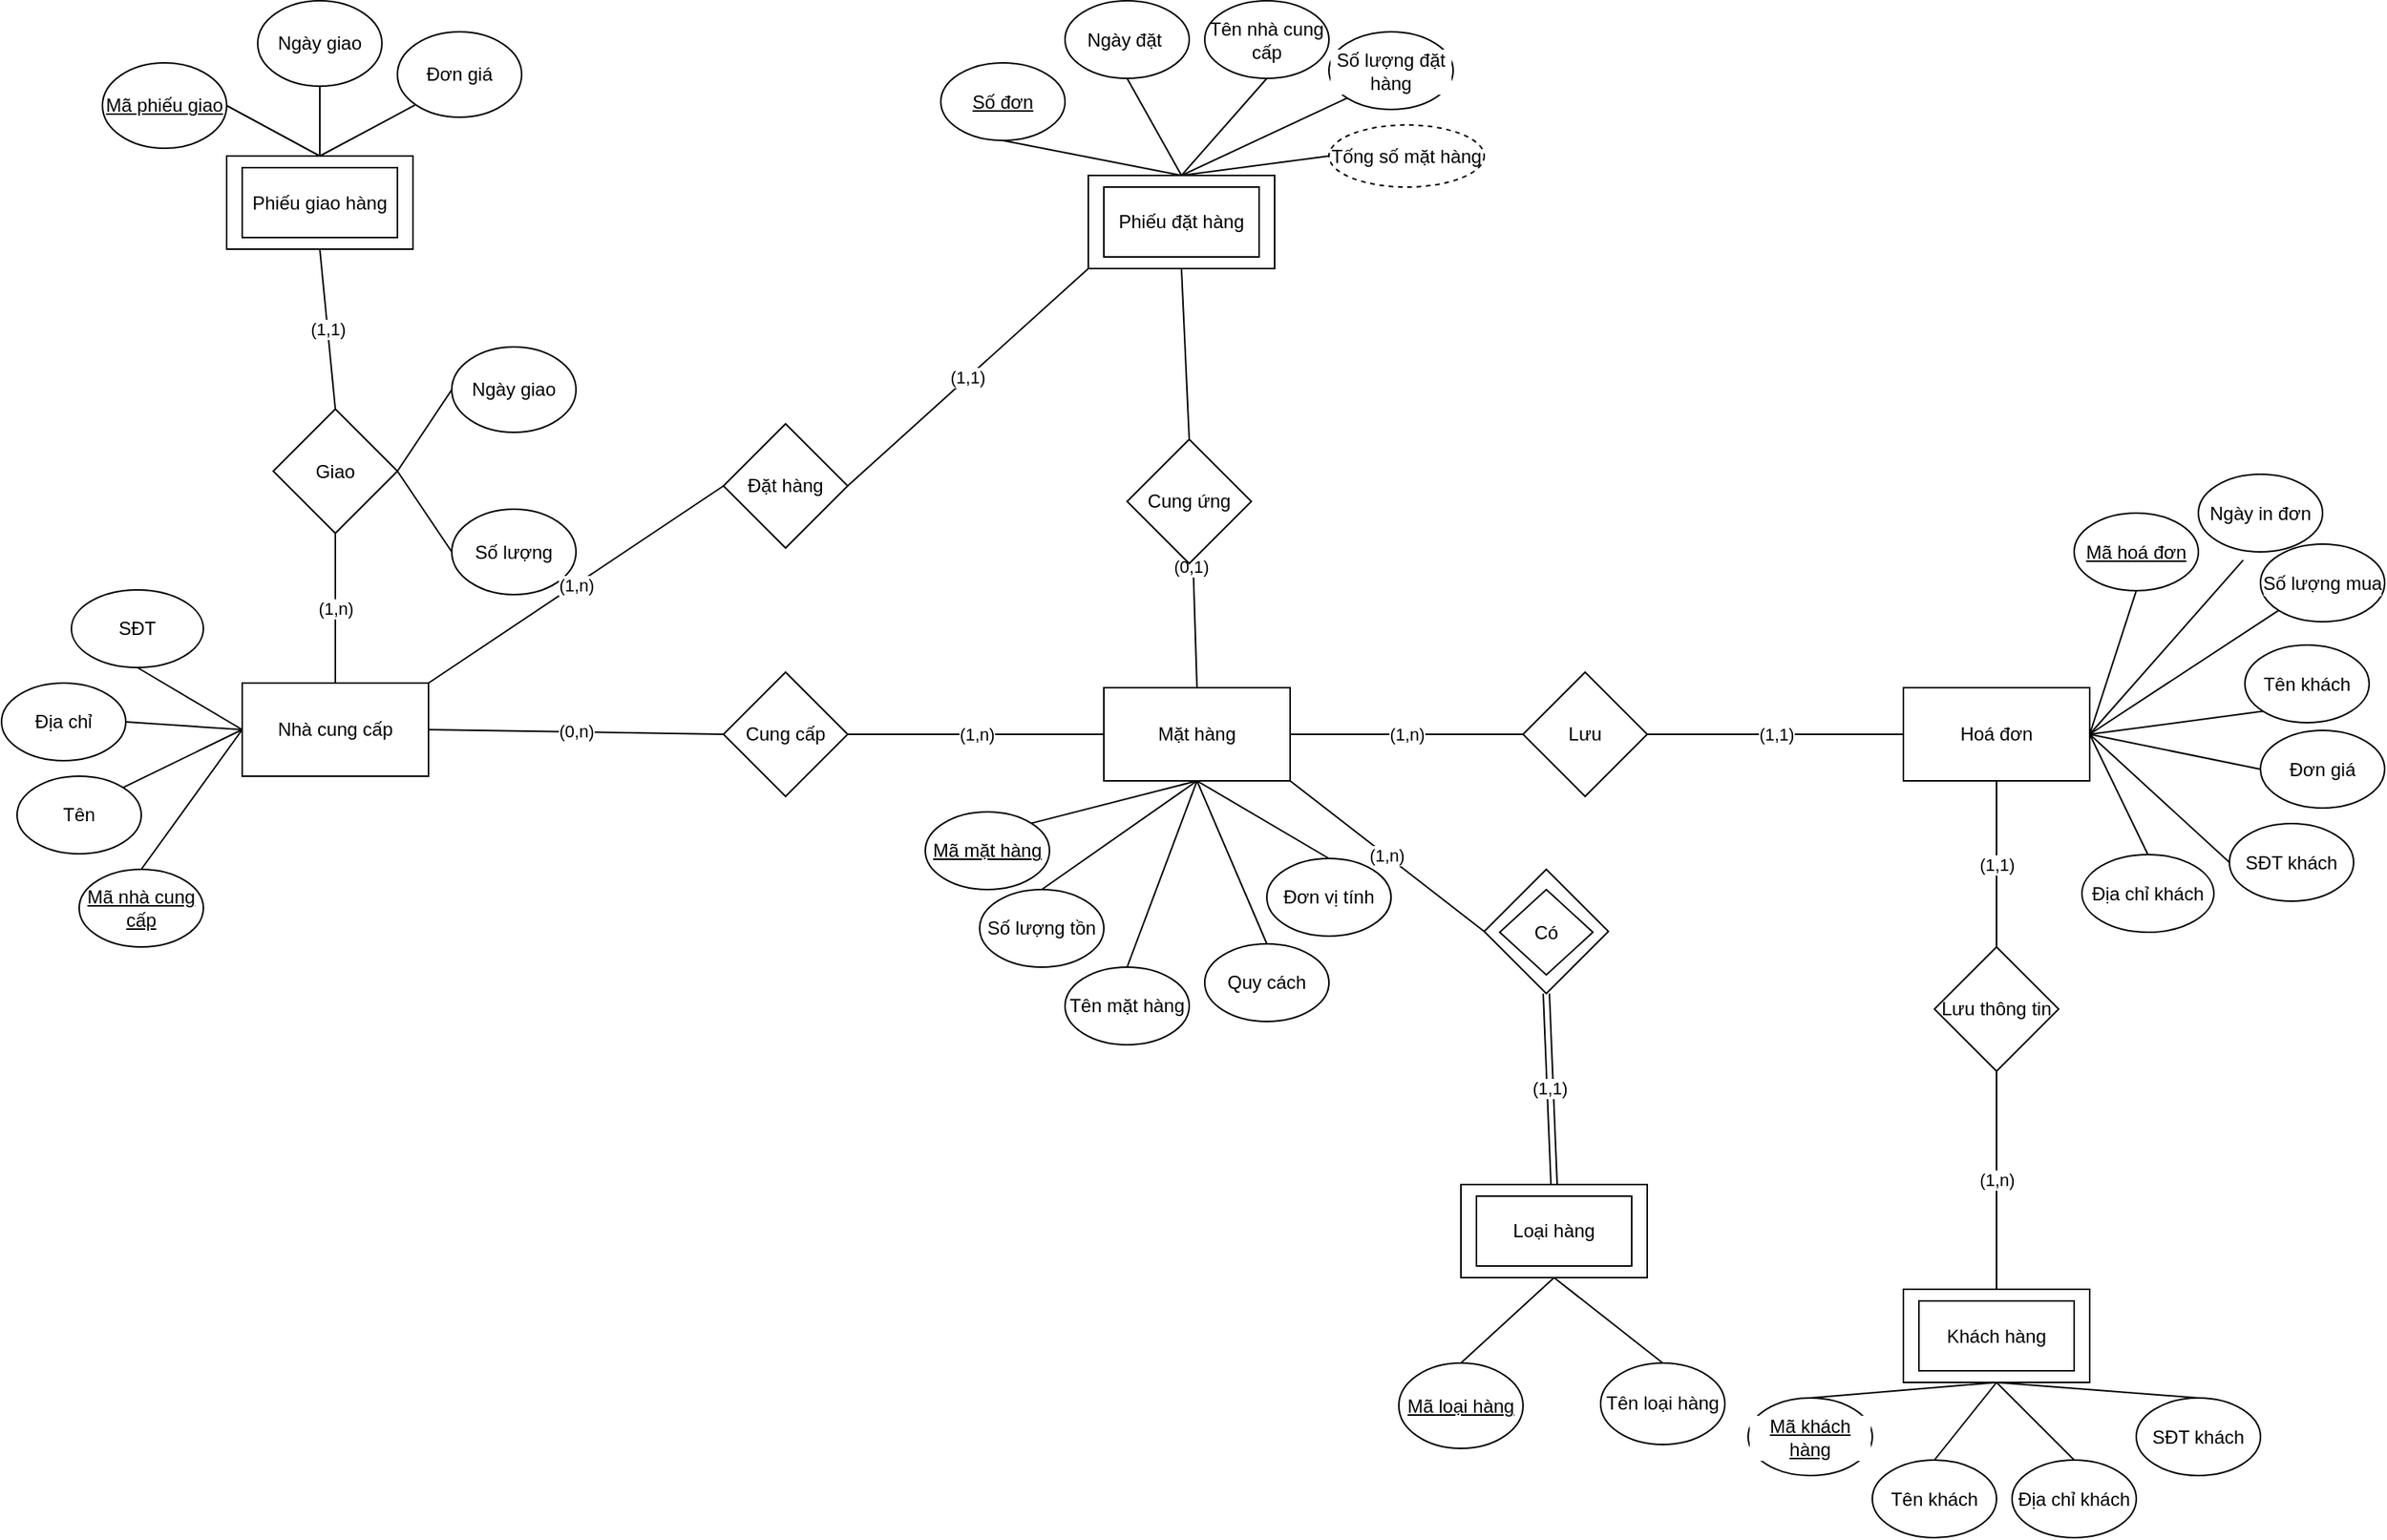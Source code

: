 <mxfile version="20.6.0" type="github">
  <diagram id="-sdAsfvz0p46XF1MQpwA" name="Page-1">
    <mxGraphModel dx="1556" dy="2842" grid="1" gridSize="10" guides="1" tooltips="1" connect="1" arrows="1" fold="1" page="1" pageScale="1" pageWidth="850" pageHeight="1100" math="0" shadow="0">
      <root>
        <mxCell id="0" />
        <mxCell id="1" parent="0" />
        <mxCell id="Wn8-0wEIriOqtjbnqVh9-129" value="(0,n)" style="edgeStyle=none;rounded=0;orthogonalLoop=1;jettySize=auto;html=1;exitX=1;exitY=0.5;exitDx=0;exitDy=0;entryX=0;entryY=0.5;entryDx=0;entryDy=0;fontFamily=Helvetica;fontColor=none;endArrow=none;endFill=0;" parent="1" source="Wn8-0wEIriOqtjbnqVh9-1" target="Wn8-0wEIriOqtjbnqVh9-123" edge="1">
          <mxGeometry relative="1" as="geometry">
            <mxPoint x="735" y="-83" as="targetPoint" />
          </mxGeometry>
        </mxCell>
        <mxCell id="Wn8-0wEIriOqtjbnqVh9-1" value="Nhà cung cấp" style="rounded=0;whiteSpace=wrap;html=1;" parent="1" vertex="1">
          <mxGeometry x="530" y="-73" width="120" height="60" as="geometry" />
        </mxCell>
        <mxCell id="Wn8-0wEIriOqtjbnqVh9-9" style="rounded=0;orthogonalLoop=1;jettySize=auto;html=1;exitX=0.5;exitY=0;exitDx=0;exitDy=0;entryX=0;entryY=0.5;entryDx=0;entryDy=0;endArrow=none;endFill=0;" parent="1" source="Wn8-0wEIriOqtjbnqVh9-2" target="Wn8-0wEIriOqtjbnqVh9-1" edge="1">
          <mxGeometry relative="1" as="geometry" />
        </mxCell>
        <mxCell id="Wn8-0wEIriOqtjbnqVh9-2" value="&lt;u&gt;Mã nhà cung cấp&lt;/u&gt;" style="ellipse;whiteSpace=wrap;html=1;" parent="1" vertex="1">
          <mxGeometry x="425" y="47" width="80" height="50" as="geometry" />
        </mxCell>
        <mxCell id="Wn8-0wEIriOqtjbnqVh9-15" style="edgeStyle=none;rounded=0;orthogonalLoop=1;jettySize=auto;html=1;exitX=1;exitY=0.5;exitDx=0;exitDy=0;entryX=0;entryY=0.5;entryDx=0;entryDy=0;endArrow=none;endFill=0;" parent="1" source="Wn8-0wEIriOqtjbnqVh9-3" target="Wn8-0wEIriOqtjbnqVh9-1" edge="1">
          <mxGeometry relative="1" as="geometry" />
        </mxCell>
        <mxCell id="Wn8-0wEIriOqtjbnqVh9-3" value="Địa chỉ" style="ellipse;whiteSpace=wrap;html=1;" parent="1" vertex="1">
          <mxGeometry x="375" y="-73" width="80" height="50" as="geometry" />
        </mxCell>
        <mxCell id="Wn8-0wEIriOqtjbnqVh9-13" style="edgeStyle=none;rounded=0;orthogonalLoop=1;jettySize=auto;html=1;exitX=0.5;exitY=1;exitDx=0;exitDy=0;entryX=0;entryY=0.5;entryDx=0;entryDy=0;endArrow=none;endFill=0;" parent="1" source="Wn8-0wEIriOqtjbnqVh9-4" target="Wn8-0wEIriOqtjbnqVh9-1" edge="1">
          <mxGeometry relative="1" as="geometry" />
        </mxCell>
        <mxCell id="Wn8-0wEIriOqtjbnqVh9-4" value="SĐT" style="ellipse;whiteSpace=wrap;html=1;" parent="1" vertex="1">
          <mxGeometry x="420" y="-133" width="85" height="50" as="geometry" />
        </mxCell>
        <mxCell id="Wn8-0wEIriOqtjbnqVh9-12" style="edgeStyle=none;rounded=0;orthogonalLoop=1;jettySize=auto;html=1;exitX=1;exitY=0;exitDx=0;exitDy=0;entryX=0;entryY=0.5;entryDx=0;entryDy=0;endArrow=none;endFill=0;" parent="1" source="Wn8-0wEIriOqtjbnqVh9-5" target="Wn8-0wEIriOqtjbnqVh9-1" edge="1">
          <mxGeometry relative="1" as="geometry" />
        </mxCell>
        <mxCell id="Wn8-0wEIriOqtjbnqVh9-5" value="Tên" style="ellipse;whiteSpace=wrap;html=1;" parent="1" vertex="1">
          <mxGeometry x="385" y="-13" width="80" height="50" as="geometry" />
        </mxCell>
        <mxCell id="Wn8-0wEIriOqtjbnqVh9-132" style="edgeStyle=none;rounded=0;orthogonalLoop=1;jettySize=auto;html=1;exitX=0.5;exitY=1;exitDx=0;exitDy=0;entryX=1;entryY=0;entryDx=0;entryDy=0;fontFamily=Helvetica;fontColor=none;endArrow=none;endFill=0;" parent="1" source="Wn8-0wEIriOqtjbnqVh9-16" target="Wn8-0wEIriOqtjbnqVh9-17" edge="1">
          <mxGeometry relative="1" as="geometry" />
        </mxCell>
        <mxCell id="Wn8-0wEIriOqtjbnqVh9-133" style="edgeStyle=none;rounded=0;orthogonalLoop=1;jettySize=auto;html=1;exitX=0.5;exitY=1;exitDx=0;exitDy=0;entryX=0.5;entryY=0;entryDx=0;entryDy=0;fontFamily=Helvetica;fontColor=none;endArrow=none;endFill=0;" parent="1" source="Wn8-0wEIriOqtjbnqVh9-16" target="Wn8-0wEIriOqtjbnqVh9-18" edge="1">
          <mxGeometry relative="1" as="geometry" />
        </mxCell>
        <mxCell id="Wn8-0wEIriOqtjbnqVh9-135" style="edgeStyle=none;rounded=0;orthogonalLoop=1;jettySize=auto;html=1;exitX=0.5;exitY=1;exitDx=0;exitDy=0;entryX=0.5;entryY=0;entryDx=0;entryDy=0;fontFamily=Helvetica;fontColor=none;endArrow=none;endFill=0;" parent="1" source="Wn8-0wEIriOqtjbnqVh9-16" target="Wn8-0wEIriOqtjbnqVh9-20" edge="1">
          <mxGeometry relative="1" as="geometry" />
        </mxCell>
        <mxCell id="Wn8-0wEIriOqtjbnqVh9-16" value="Mặt hàng" style="rounded=0;whiteSpace=wrap;html=1;" parent="1" vertex="1">
          <mxGeometry x="1085" y="-70" width="120" height="60" as="geometry" />
        </mxCell>
        <mxCell id="Wn8-0wEIriOqtjbnqVh9-17" value="&lt;u&gt;Mã mặt hàng&lt;/u&gt;" style="ellipse;whiteSpace=wrap;html=1;" parent="1" vertex="1">
          <mxGeometry x="970" y="10" width="80" height="50" as="geometry" />
        </mxCell>
        <mxCell id="Wn8-0wEIriOqtjbnqVh9-18" value="Tên mặt hàng" style="ellipse;whiteSpace=wrap;html=1;" parent="1" vertex="1">
          <mxGeometry x="1060" y="110" width="80" height="50" as="geometry" />
        </mxCell>
        <mxCell id="Wn8-0wEIriOqtjbnqVh9-20" value="Đơn vị tính" style="ellipse;whiteSpace=wrap;html=1;" parent="1" vertex="1">
          <mxGeometry x="1190" y="40" width="80" height="50" as="geometry" />
        </mxCell>
        <mxCell id="Wn8-0wEIriOqtjbnqVh9-138" style="edgeStyle=none;rounded=0;orthogonalLoop=1;jettySize=auto;html=1;exitX=0.5;exitY=0;exitDx=0;exitDy=0;entryX=0.5;entryY=1;entryDx=0;entryDy=0;fontFamily=Helvetica;fontColor=none;endArrow=none;endFill=0;" parent="1" source="Wn8-0wEIriOqtjbnqVh9-21" target="Wn8-0wEIriOqtjbnqVh9-16" edge="1">
          <mxGeometry relative="1" as="geometry" />
        </mxCell>
        <mxCell id="Wn8-0wEIriOqtjbnqVh9-21" value="Quy cách" style="ellipse;whiteSpace=wrap;html=1;" parent="1" vertex="1">
          <mxGeometry x="1150" y="95" width="80" height="50" as="geometry" />
        </mxCell>
        <mxCell id="Wn8-0wEIriOqtjbnqVh9-137" style="edgeStyle=none;rounded=0;orthogonalLoop=1;jettySize=auto;html=1;exitX=0.5;exitY=0;exitDx=0;exitDy=0;entryX=0.5;entryY=1;entryDx=0;entryDy=0;fontFamily=Helvetica;fontColor=none;endArrow=none;endFill=0;" parent="1" source="Wn8-0wEIriOqtjbnqVh9-22" target="Wn8-0wEIriOqtjbnqVh9-16" edge="1">
          <mxGeometry relative="1" as="geometry" />
        </mxCell>
        <mxCell id="Wn8-0wEIriOqtjbnqVh9-22" value="Số lượng tồn" style="ellipse;whiteSpace=wrap;html=1;" parent="1" vertex="1">
          <mxGeometry x="1005" y="60" width="80" height="50" as="geometry" />
        </mxCell>
        <mxCell id="Wn8-0wEIriOqtjbnqVh9-40" value="Loại hàng (yếu)" style="rounded=0;whiteSpace=wrap;html=1;labelBackgroundColor=default;labelBorderColor=none;strokeColor=default;strokeWidth=1;fontFamily=Helvetica;fontColor=none;gradientColor=none;" parent="1" vertex="1">
          <mxGeometry x="1315" y="250" width="120" height="60" as="geometry" />
        </mxCell>
        <mxCell id="Wn8-0wEIriOqtjbnqVh9-139" style="edgeStyle=none;rounded=0;orthogonalLoop=1;jettySize=auto;html=1;exitX=0.5;exitY=0;exitDx=0;exitDy=0;entryX=0.5;entryY=1;entryDx=0;entryDy=0;fontFamily=Helvetica;fontColor=none;endArrow=none;endFill=0;" parent="1" source="Wn8-0wEIriOqtjbnqVh9-41" target="Wn8-0wEIriOqtjbnqVh9-40" edge="1">
          <mxGeometry relative="1" as="geometry" />
        </mxCell>
        <mxCell id="Wn8-0wEIriOqtjbnqVh9-41" value="&lt;u&gt;Mã loại hàng&lt;/u&gt;" style="ellipse;whiteSpace=wrap;html=1;labelBackgroundColor=default;labelBorderColor=none;strokeColor=default;strokeWidth=1;fontFamily=Helvetica;fontColor=none;gradientColor=none;" parent="1" vertex="1">
          <mxGeometry x="1275" y="365" width="80" height="55" as="geometry" />
        </mxCell>
        <mxCell id="Wn8-0wEIriOqtjbnqVh9-46" style="edgeStyle=none;rounded=0;orthogonalLoop=1;jettySize=auto;html=1;exitX=0.5;exitY=0;exitDx=0;exitDy=0;entryX=0.5;entryY=1;entryDx=0;entryDy=0;fontFamily=Helvetica;fontColor=none;endArrow=none;endFill=0;" parent="1" source="Wn8-0wEIriOqtjbnqVh9-42" target="Wn8-0wEIriOqtjbnqVh9-40" edge="1">
          <mxGeometry relative="1" as="geometry" />
        </mxCell>
        <mxCell id="Wn8-0wEIriOqtjbnqVh9-42" value="Tên loại hàng" style="ellipse;whiteSpace=wrap;html=1;labelBackgroundColor=default;labelBorderColor=none;strokeColor=default;strokeWidth=1;fontFamily=Helvetica;fontColor=none;gradientColor=none;" parent="1" vertex="1">
          <mxGeometry x="1405" y="365" width="80" height="52.5" as="geometry" />
        </mxCell>
        <mxCell id="Wn8-0wEIriOqtjbnqVh9-47" value="" style="rounded=0;whiteSpace=wrap;html=1;labelBackgroundColor=default;labelBorderColor=none;strokeColor=default;strokeWidth=1;fontFamily=Helvetica;fontColor=none;gradientColor=none;" parent="1" vertex="1">
          <mxGeometry x="1075" y="-400" width="120" height="60" as="geometry" />
        </mxCell>
        <mxCell id="Wn8-0wEIriOqtjbnqVh9-52" style="edgeStyle=none;rounded=0;orthogonalLoop=1;jettySize=auto;html=1;exitX=0.5;exitY=1;exitDx=0;exitDy=0;entryX=0.5;entryY=0;entryDx=0;entryDy=0;fontFamily=Helvetica;fontColor=none;endArrow=none;endFill=0;" parent="1" source="Wn8-0wEIriOqtjbnqVh9-48" target="Wn8-0wEIriOqtjbnqVh9-47" edge="1">
          <mxGeometry relative="1" as="geometry" />
        </mxCell>
        <mxCell id="Wn8-0wEIriOqtjbnqVh9-48" value="&lt;u&gt;Số đơn&lt;/u&gt;" style="ellipse;whiteSpace=wrap;html=1;labelBackgroundColor=default;labelBorderColor=none;strokeColor=default;strokeWidth=1;fontFamily=Helvetica;fontColor=none;gradientColor=none;" parent="1" vertex="1">
          <mxGeometry x="980" y="-472.5" width="80" height="50" as="geometry" />
        </mxCell>
        <mxCell id="Wn8-0wEIriOqtjbnqVh9-60" style="edgeStyle=none;rounded=0;orthogonalLoop=1;jettySize=auto;html=1;exitX=0.5;exitY=1;exitDx=0;exitDy=0;entryX=0.5;entryY=0;entryDx=0;entryDy=0;fontFamily=Helvetica;fontColor=none;endArrow=none;endFill=0;" parent="1" source="Wn8-0wEIriOqtjbnqVh9-49" target="Wn8-0wEIriOqtjbnqVh9-47" edge="1">
          <mxGeometry relative="1" as="geometry" />
        </mxCell>
        <mxCell id="Wn8-0wEIriOqtjbnqVh9-49" value="Ngày đặt&amp;nbsp;" style="ellipse;whiteSpace=wrap;html=1;labelBackgroundColor=default;labelBorderColor=none;strokeColor=default;strokeWidth=1;fontFamily=Helvetica;fontColor=none;gradientColor=none;" parent="1" vertex="1">
          <mxGeometry x="1060" y="-512.5" width="80" height="50" as="geometry" />
        </mxCell>
        <mxCell id="Wn8-0wEIriOqtjbnqVh9-63" style="edgeStyle=none;rounded=0;orthogonalLoop=1;jettySize=auto;html=1;exitX=0;exitY=1;exitDx=0;exitDy=0;entryX=0.5;entryY=0;entryDx=0;entryDy=0;fontFamily=Helvetica;fontColor=none;endArrow=none;endFill=0;" parent="1" source="Wn8-0wEIriOqtjbnqVh9-51" target="Wn8-0wEIriOqtjbnqVh9-47" edge="1">
          <mxGeometry relative="1" as="geometry">
            <mxPoint x="975" y="-387.5" as="sourcePoint" />
          </mxGeometry>
        </mxCell>
        <mxCell id="Wn8-0wEIriOqtjbnqVh9-51" value="Số lượng đặt hàng" style="ellipse;whiteSpace=wrap;html=1;labelBackgroundColor=default;labelBorderColor=none;strokeColor=default;strokeWidth=1;fontFamily=Helvetica;fontColor=none;gradientColor=none;" parent="1" vertex="1">
          <mxGeometry x="1230" y="-492.5" width="80" height="50" as="geometry" />
        </mxCell>
        <mxCell id="Wn8-0wEIriOqtjbnqVh9-64" value="" style="rounded=0;whiteSpace=wrap;html=1;labelBackgroundColor=default;labelBorderColor=none;strokeColor=default;strokeWidth=1;fontFamily=Helvetica;fontColor=none;gradientColor=none;" parent="1" vertex="1">
          <mxGeometry x="520" y="-412.5" width="120" height="60" as="geometry" />
        </mxCell>
        <mxCell id="Wn8-0wEIriOqtjbnqVh9-85" style="edgeStyle=none;rounded=0;orthogonalLoop=1;jettySize=auto;html=1;exitX=1;exitY=0.5;exitDx=0;exitDy=0;entryX=0.5;entryY=0;entryDx=0;entryDy=0;fontFamily=Helvetica;fontColor=none;endArrow=none;endFill=0;" parent="1" source="Wn8-0wEIriOqtjbnqVh9-66" target="Wn8-0wEIriOqtjbnqVh9-64" edge="1">
          <mxGeometry relative="1" as="geometry" />
        </mxCell>
        <mxCell id="Wn8-0wEIriOqtjbnqVh9-66" value="&lt;u&gt;Mã phiếu giao&lt;/u&gt;" style="ellipse;whiteSpace=wrap;html=1;labelBackgroundColor=default;labelBorderColor=none;strokeColor=default;strokeWidth=1;fontFamily=Helvetica;fontColor=none;gradientColor=none;" parent="1" vertex="1">
          <mxGeometry x="440" y="-472.5" width="80" height="55" as="geometry" />
        </mxCell>
        <mxCell id="Wn8-0wEIriOqtjbnqVh9-91" style="edgeStyle=none;rounded=0;orthogonalLoop=1;jettySize=auto;html=1;exitX=0;exitY=1;exitDx=0;exitDy=0;entryX=0.5;entryY=0;entryDx=0;entryDy=0;fontFamily=Helvetica;fontColor=none;endArrow=none;endFill=0;" parent="1" source="Wn8-0wEIriOqtjbnqVh9-73" target="Wn8-0wEIriOqtjbnqVh9-64" edge="1">
          <mxGeometry relative="1" as="geometry" />
        </mxCell>
        <mxCell id="Wn8-0wEIriOqtjbnqVh9-73" value="Đơn giá" style="ellipse;whiteSpace=wrap;html=1;labelBackgroundColor=default;labelBorderColor=none;strokeColor=default;strokeWidth=1;fontFamily=Helvetica;fontColor=none;gradientColor=none;" parent="1" vertex="1">
          <mxGeometry x="630" y="-492.5" width="80" height="55" as="geometry" />
        </mxCell>
        <mxCell id="Wn8-0wEIriOqtjbnqVh9-86" style="edgeStyle=none;rounded=0;orthogonalLoop=1;jettySize=auto;html=1;exitX=0.5;exitY=1;exitDx=0;exitDy=0;entryX=0.5;entryY=0;entryDx=0;entryDy=0;fontFamily=Helvetica;fontColor=none;endArrow=none;endFill=0;" parent="1" source="Wn8-0wEIriOqtjbnqVh9-74" target="Wn8-0wEIriOqtjbnqVh9-64" edge="1">
          <mxGeometry relative="1" as="geometry" />
        </mxCell>
        <mxCell id="Wn8-0wEIriOqtjbnqVh9-74" value="Ngày giao" style="ellipse;whiteSpace=wrap;html=1;labelBackgroundColor=default;labelBorderColor=none;strokeColor=default;strokeWidth=1;fontFamily=Helvetica;fontColor=none;gradientColor=none;" parent="1" vertex="1">
          <mxGeometry x="540" y="-512.5" width="80" height="55" as="geometry" />
        </mxCell>
        <mxCell id="Wn8-0wEIriOqtjbnqVh9-143" style="edgeStyle=none;rounded=0;orthogonalLoop=1;jettySize=auto;html=1;exitX=0.5;exitY=0;exitDx=0;exitDy=0;entryX=0.5;entryY=0;entryDx=0;entryDy=0;fontFamily=Helvetica;fontColor=none;endArrow=none;endFill=0;" parent="1" source="Wn8-0wEIriOqtjbnqVh9-76" target="Wn8-0wEIriOqtjbnqVh9-16" edge="1">
          <mxGeometry relative="1" as="geometry" />
        </mxCell>
        <mxCell id="Wn8-0wEIriOqtjbnqVh9-144" value="(0,1)" style="edgeLabel;html=1;align=center;verticalAlign=middle;resizable=0;points=[];fontFamily=Helvetica;fontColor=none;" parent="Wn8-0wEIriOqtjbnqVh9-143" vertex="1" connectable="0">
          <mxGeometry x="0.009" y="-2" relative="1" as="geometry">
            <mxPoint y="1" as="offset" />
          </mxGeometry>
        </mxCell>
        <mxCell id="Wn8-0wEIriOqtjbnqVh9-76" value="Cung ứng" style="rhombus;whiteSpace=wrap;html=1;labelBackgroundColor=default;labelBorderColor=none;strokeColor=default;strokeWidth=1;fontFamily=Helvetica;fontColor=none;gradientColor=none;" parent="1" vertex="1">
          <mxGeometry x="1100" y="-230" width="80" height="80" as="geometry" />
        </mxCell>
        <mxCell id="Wn8-0wEIriOqtjbnqVh9-92" value="Hoá đơn" style="rounded=0;whiteSpace=wrap;html=1;labelBackgroundColor=default;labelBorderColor=none;strokeColor=default;strokeWidth=1;fontFamily=Helvetica;fontColor=none;gradientColor=none;" parent="1" vertex="1">
          <mxGeometry x="1600" y="-70" width="120" height="60" as="geometry" />
        </mxCell>
        <mxCell id="Wn8-0wEIriOqtjbnqVh9-98" style="edgeStyle=none;rounded=0;orthogonalLoop=1;jettySize=auto;html=1;exitX=0.5;exitY=1;exitDx=0;exitDy=0;fontFamily=Helvetica;fontColor=none;endArrow=none;endFill=0;entryX=1;entryY=0.5;entryDx=0;entryDy=0;" parent="1" source="Wn8-0wEIriOqtjbnqVh9-93" target="Wn8-0wEIriOqtjbnqVh9-92" edge="1">
          <mxGeometry relative="1" as="geometry">
            <mxPoint x="1675" y="-112.5" as="targetPoint" />
          </mxGeometry>
        </mxCell>
        <mxCell id="Wn8-0wEIriOqtjbnqVh9-93" value="&lt;u&gt;Mã hoá đơn&lt;/u&gt;" style="ellipse;whiteSpace=wrap;html=1;labelBackgroundColor=default;labelBorderColor=none;strokeColor=default;strokeWidth=1;fontFamily=Helvetica;fontColor=none;gradientColor=none;" parent="1" vertex="1">
          <mxGeometry x="1710" y="-182.5" width="80" height="50" as="geometry" />
        </mxCell>
        <mxCell id="Wn8-0wEIriOqtjbnqVh9-100" style="edgeStyle=none;rounded=0;orthogonalLoop=1;jettySize=auto;html=1;exitX=0.361;exitY=1.106;exitDx=0;exitDy=0;fontFamily=Helvetica;fontColor=none;endArrow=none;endFill=0;entryX=1;entryY=0.5;entryDx=0;entryDy=0;exitPerimeter=0;" parent="1" source="Wn8-0wEIriOqtjbnqVh9-94" target="Wn8-0wEIriOqtjbnqVh9-92" edge="1">
          <mxGeometry relative="1" as="geometry">
            <mxPoint x="1675" y="-112.5" as="targetPoint" />
          </mxGeometry>
        </mxCell>
        <mxCell id="Wn8-0wEIriOqtjbnqVh9-94" value="Ngày in đơn" style="ellipse;whiteSpace=wrap;html=1;labelBackgroundColor=default;labelBorderColor=none;strokeColor=default;strokeWidth=1;fontFamily=Helvetica;fontColor=none;gradientColor=none;" parent="1" vertex="1">
          <mxGeometry x="1790" y="-207.5" width="80" height="50" as="geometry" />
        </mxCell>
        <mxCell id="Wn8-0wEIriOqtjbnqVh9-99" style="edgeStyle=none;rounded=0;orthogonalLoop=1;jettySize=auto;html=1;exitX=0;exitY=1;exitDx=0;exitDy=0;entryX=1;entryY=0.5;entryDx=0;entryDy=0;fontFamily=Helvetica;fontColor=none;endArrow=none;endFill=0;" parent="1" source="Wn8-0wEIriOqtjbnqVh9-95" target="Wn8-0wEIriOqtjbnqVh9-92" edge="1">
          <mxGeometry relative="1" as="geometry" />
        </mxCell>
        <mxCell id="Wn8-0wEIriOqtjbnqVh9-95" value="Tên khách" style="ellipse;whiteSpace=wrap;html=1;labelBackgroundColor=default;labelBorderColor=none;strokeColor=default;strokeWidth=1;fontFamily=Helvetica;fontColor=none;gradientColor=none;" parent="1" vertex="1">
          <mxGeometry x="1820" y="-97.5" width="80" height="50" as="geometry" />
        </mxCell>
        <mxCell id="Wn8-0wEIriOqtjbnqVh9-102" style="edgeStyle=none;rounded=0;orthogonalLoop=1;jettySize=auto;html=1;exitX=0.5;exitY=0;exitDx=0;exitDy=0;entryX=1;entryY=0.5;entryDx=0;entryDy=0;fontFamily=Helvetica;fontColor=none;endArrow=none;endFill=0;" parent="1" source="Wn8-0wEIriOqtjbnqVh9-96" target="Wn8-0wEIriOqtjbnqVh9-92" edge="1">
          <mxGeometry relative="1" as="geometry" />
        </mxCell>
        <mxCell id="Wn8-0wEIriOqtjbnqVh9-96" value="Địa chỉ khách" style="ellipse;whiteSpace=wrap;html=1;labelBackgroundColor=default;labelBorderColor=none;strokeColor=default;strokeWidth=1;fontFamily=Helvetica;fontColor=none;gradientColor=none;" parent="1" vertex="1">
          <mxGeometry x="1715" y="37.5" width="85" height="50" as="geometry" />
        </mxCell>
        <mxCell id="Wn8-0wEIriOqtjbnqVh9-101" style="edgeStyle=none;rounded=0;orthogonalLoop=1;jettySize=auto;html=1;exitX=0;exitY=0.5;exitDx=0;exitDy=0;entryX=1;entryY=0.5;entryDx=0;entryDy=0;fontFamily=Helvetica;fontColor=none;endArrow=none;endFill=0;" parent="1" source="Wn8-0wEIriOqtjbnqVh9-97" target="Wn8-0wEIriOqtjbnqVh9-92" edge="1">
          <mxGeometry relative="1" as="geometry" />
        </mxCell>
        <mxCell id="Wn8-0wEIriOqtjbnqVh9-97" value="SĐT khách" style="ellipse;whiteSpace=wrap;html=1;labelBackgroundColor=default;labelBorderColor=none;strokeColor=default;strokeWidth=1;fontFamily=Helvetica;fontColor=none;gradientColor=none;" parent="1" vertex="1">
          <mxGeometry x="1810" y="17.5" width="80" height="50" as="geometry" />
        </mxCell>
        <mxCell id="Wn8-0wEIriOqtjbnqVh9-103" value="" style="rounded=0;whiteSpace=wrap;html=1;labelBackgroundColor=default;labelBorderColor=none;strokeColor=default;strokeWidth=1;fontFamily=Helvetica;fontColor=none;gradientColor=none;" parent="1" vertex="1">
          <mxGeometry x="1600" y="317.5" width="120" height="60" as="geometry" />
        </mxCell>
        <mxCell id="Wn8-0wEIriOqtjbnqVh9-118" style="edgeStyle=none;rounded=0;orthogonalLoop=1;jettySize=auto;html=1;exitX=0;exitY=1;exitDx=0;exitDy=0;entryX=1;entryY=0.5;entryDx=0;entryDy=0;fontFamily=Helvetica;fontColor=none;endArrow=none;endFill=0;" parent="1" source="Wn8-0wEIriOqtjbnqVh9-104" target="Wn8-0wEIriOqtjbnqVh9-92" edge="1">
          <mxGeometry relative="1" as="geometry" />
        </mxCell>
        <mxCell id="Wn8-0wEIriOqtjbnqVh9-104" value="Số lượng mua" style="ellipse;whiteSpace=wrap;html=1;labelBackgroundColor=default;labelBorderColor=none;strokeColor=default;strokeWidth=1;fontFamily=Helvetica;fontColor=none;gradientColor=none;" parent="1" vertex="1">
          <mxGeometry x="1830" y="-162.5" width="80" height="50" as="geometry" />
        </mxCell>
        <mxCell id="Wn8-0wEIriOqtjbnqVh9-119" style="edgeStyle=none;rounded=0;orthogonalLoop=1;jettySize=auto;html=1;exitX=0;exitY=0.5;exitDx=0;exitDy=0;entryX=1;entryY=0.5;entryDx=0;entryDy=0;fontFamily=Helvetica;fontColor=none;endArrow=none;endFill=0;" parent="1" source="Wn8-0wEIriOqtjbnqVh9-105" target="Wn8-0wEIriOqtjbnqVh9-92" edge="1">
          <mxGeometry relative="1" as="geometry" />
        </mxCell>
        <mxCell id="Wn8-0wEIriOqtjbnqVh9-105" value="Đơn giá" style="ellipse;whiteSpace=wrap;html=1;labelBackgroundColor=default;labelBorderColor=none;strokeColor=default;strokeWidth=1;fontFamily=Helvetica;fontColor=none;gradientColor=none;" parent="1" vertex="1">
          <mxGeometry x="1830" y="-42.5" width="80" height="50" as="geometry" />
        </mxCell>
        <mxCell id="Wn8-0wEIriOqtjbnqVh9-112" style="edgeStyle=none;rounded=0;orthogonalLoop=1;jettySize=auto;html=1;exitX=0.5;exitY=0;exitDx=0;exitDy=0;entryX=0.5;entryY=1;entryDx=0;entryDy=0;fontFamily=Helvetica;fontColor=none;endArrow=none;endFill=0;" parent="1" source="Wn8-0wEIriOqtjbnqVh9-109" target="Wn8-0wEIriOqtjbnqVh9-103" edge="1">
          <mxGeometry relative="1" as="geometry" />
        </mxCell>
        <mxCell id="Wn8-0wEIriOqtjbnqVh9-109" value="Tên khách" style="ellipse;whiteSpace=wrap;html=1;labelBackgroundColor=default;labelBorderColor=none;strokeColor=default;strokeWidth=1;fontFamily=Helvetica;fontColor=none;gradientColor=none;" parent="1" vertex="1">
          <mxGeometry x="1580" y="427.5" width="80" height="50" as="geometry" />
        </mxCell>
        <mxCell id="Wn8-0wEIriOqtjbnqVh9-116" style="edgeStyle=none;rounded=0;orthogonalLoop=1;jettySize=auto;html=1;exitX=0.5;exitY=0;exitDx=0;exitDy=0;entryX=0.5;entryY=1;entryDx=0;entryDy=0;fontFamily=Helvetica;fontColor=none;endArrow=none;endFill=0;" parent="1" source="Wn8-0wEIriOqtjbnqVh9-110" target="Wn8-0wEIriOqtjbnqVh9-103" edge="1">
          <mxGeometry relative="1" as="geometry" />
        </mxCell>
        <mxCell id="Wn8-0wEIriOqtjbnqVh9-110" value="SĐT khách" style="ellipse;whiteSpace=wrap;html=1;labelBackgroundColor=default;labelBorderColor=none;strokeColor=default;strokeWidth=1;fontFamily=Helvetica;fontColor=none;gradientColor=none;" parent="1" vertex="1">
          <mxGeometry x="1750" y="387.5" width="80" height="50" as="geometry" />
        </mxCell>
        <mxCell id="Wn8-0wEIriOqtjbnqVh9-120" style="edgeStyle=none;rounded=0;orthogonalLoop=1;jettySize=auto;html=1;exitX=0.5;exitY=0;exitDx=0;exitDy=0;entryX=0.5;entryY=1;entryDx=0;entryDy=0;fontFamily=Helvetica;fontColor=none;endArrow=none;endFill=0;" parent="1" source="Wn8-0wEIriOqtjbnqVh9-111" target="Wn8-0wEIriOqtjbnqVh9-103" edge="1">
          <mxGeometry relative="1" as="geometry" />
        </mxCell>
        <mxCell id="Wn8-0wEIriOqtjbnqVh9-111" value="Địa chỉ khách" style="ellipse;whiteSpace=wrap;html=1;labelBackgroundColor=default;labelBorderColor=none;strokeColor=default;strokeWidth=1;fontFamily=Helvetica;fontColor=none;gradientColor=none;" parent="1" vertex="1">
          <mxGeometry x="1670" y="427.5" width="80" height="50" as="geometry" />
        </mxCell>
        <mxCell id="Wn8-0wEIriOqtjbnqVh9-122" style="edgeStyle=none;rounded=0;orthogonalLoop=1;jettySize=auto;html=1;exitX=0.5;exitY=0;exitDx=0;exitDy=0;entryX=0.5;entryY=1;entryDx=0;entryDy=0;fontFamily=Helvetica;fontColor=none;endArrow=none;endFill=0;" parent="1" source="Wn8-0wEIriOqtjbnqVh9-121" target="Wn8-0wEIriOqtjbnqVh9-103" edge="1">
          <mxGeometry relative="1" as="geometry" />
        </mxCell>
        <mxCell id="Wn8-0wEIriOqtjbnqVh9-121" value="&lt;u&gt;Mã khách hàng&lt;/u&gt;" style="ellipse;whiteSpace=wrap;html=1;labelBackgroundColor=default;labelBorderColor=none;strokeColor=default;strokeWidth=1;fontFamily=Helvetica;fontColor=none;gradientColor=none;" parent="1" vertex="1">
          <mxGeometry x="1500" y="387.5" width="80" height="50" as="geometry" />
        </mxCell>
        <mxCell id="Wn8-0wEIriOqtjbnqVh9-131" value="(1,n)" style="edgeStyle=none;rounded=0;orthogonalLoop=1;jettySize=auto;html=1;exitX=1;exitY=0.5;exitDx=0;exitDy=0;entryX=0;entryY=0.5;entryDx=0;entryDy=0;fontFamily=Helvetica;fontColor=none;endArrow=none;endFill=0;" parent="1" source="Wn8-0wEIriOqtjbnqVh9-123" target="Wn8-0wEIriOqtjbnqVh9-16" edge="1">
          <mxGeometry relative="1" as="geometry" />
        </mxCell>
        <mxCell id="Wn8-0wEIriOqtjbnqVh9-123" value="Cung cấp" style="rhombus;whiteSpace=wrap;html=1;labelBackgroundColor=default;labelBorderColor=none;strokeColor=default;strokeWidth=1;fontFamily=Helvetica;fontColor=none;gradientColor=none;" parent="1" vertex="1">
          <mxGeometry x="840" y="-80" width="80" height="80" as="geometry" />
        </mxCell>
        <mxCell id="cS6shRYD35emMMv4tspM-1" value="Giao" style="rhombus;whiteSpace=wrap;html=1;" parent="1" vertex="1">
          <mxGeometry x="550" y="-249.5" width="80" height="80" as="geometry" />
        </mxCell>
        <mxCell id="cS6shRYD35emMMv4tspM-5" value="Lưu thông tin" style="rhombus;whiteSpace=wrap;html=1;" parent="1" vertex="1">
          <mxGeometry x="1620" y="97" width="80" height="80" as="geometry" />
        </mxCell>
        <mxCell id="cS6shRYD35emMMv4tspM-6" value="Có" style="rhombus;whiteSpace=wrap;html=1;" parent="1" vertex="1">
          <mxGeometry x="1330" y="47" width="80" height="80" as="geometry" />
        </mxCell>
        <mxCell id="cS6shRYD35emMMv4tspM-12" value="(1,n)" style="edgeStyle=none;rounded=0;orthogonalLoop=1;jettySize=auto;html=1;exitX=1;exitY=0.5;exitDx=0;exitDy=0;entryX=0;entryY=0.5;entryDx=0;entryDy=0;fontFamily=Helvetica;fontColor=none;endArrow=none;endFill=0;" parent="1" source="Wn8-0wEIriOqtjbnqVh9-16" target="cS6shRYD35emMMv4tspM-13" edge="1">
          <mxGeometry relative="1" as="geometry">
            <mxPoint x="1160" y="-88" as="sourcePoint" />
            <mxPoint x="1460.0" y="-48" as="targetPoint" />
          </mxGeometry>
        </mxCell>
        <mxCell id="cS6shRYD35emMMv4tspM-13" value="Lưu" style="rhombus;whiteSpace=wrap;html=1;" parent="1" vertex="1">
          <mxGeometry x="1355" y="-80" width="80" height="80" as="geometry" />
        </mxCell>
        <mxCell id="cS6shRYD35emMMv4tspM-14" value="(1,1)" style="edgeStyle=none;rounded=0;orthogonalLoop=1;jettySize=auto;html=1;exitX=1;exitY=0.5;exitDx=0;exitDy=0;entryX=0;entryY=0.5;entryDx=0;entryDy=0;fontFamily=Helvetica;fontColor=none;endArrow=none;endFill=0;" parent="1" source="cS6shRYD35emMMv4tspM-13" target="Wn8-0wEIriOqtjbnqVh9-92" edge="1">
          <mxGeometry relative="1" as="geometry">
            <mxPoint x="1060" y="-90" as="sourcePoint" />
            <mxPoint x="1190.0" y="-120" as="targetPoint" />
          </mxGeometry>
        </mxCell>
        <mxCell id="cS6shRYD35emMMv4tspM-15" value="(1,n)" style="edgeStyle=none;rounded=0;orthogonalLoop=1;jettySize=auto;html=1;exitX=1;exitY=1;exitDx=0;exitDy=0;entryX=0;entryY=0.5;entryDx=0;entryDy=0;fontFamily=Helvetica;fontColor=none;endArrow=none;endFill=0;" parent="1" source="Wn8-0wEIriOqtjbnqVh9-16" target="cS6shRYD35emMMv4tspM-6" edge="1">
          <mxGeometry relative="1" as="geometry">
            <mxPoint x="1220" y="-58" as="sourcePoint" />
            <mxPoint x="1480" y="-38" as="targetPoint" />
          </mxGeometry>
        </mxCell>
        <mxCell id="cS6shRYD35emMMv4tspM-16" value="(1,1)" style="edgeStyle=none;rounded=0;orthogonalLoop=1;jettySize=auto;html=1;exitX=0.5;exitY=1;exitDx=0;exitDy=0;entryX=0.5;entryY=0;entryDx=0;entryDy=0;fontFamily=Helvetica;fontColor=none;endArrow=none;endFill=0;shape=link;" parent="1" source="cS6shRYD35emMMv4tspM-6" target="Wn8-0wEIriOqtjbnqVh9-40" edge="1">
          <mxGeometry relative="1" as="geometry">
            <mxPoint x="1230" y="-48" as="sourcePoint" />
            <mxPoint x="1490" y="-28" as="targetPoint" />
          </mxGeometry>
        </mxCell>
        <mxCell id="cS6shRYD35emMMv4tspM-18" value="(1,n)" style="edgeStyle=none;rounded=0;orthogonalLoop=1;jettySize=auto;html=1;exitX=0.5;exitY=0;exitDx=0;exitDy=0;entryX=0.5;entryY=1;entryDx=0;entryDy=0;fontFamily=Helvetica;fontColor=none;endArrow=none;endFill=0;" parent="1" source="Wn8-0wEIriOqtjbnqVh9-103" target="cS6shRYD35emMMv4tspM-5" edge="1">
          <mxGeometry relative="1" as="geometry">
            <mxPoint x="1370" y="-22.5" as="sourcePoint" />
            <mxPoint x="1620" y="-22.5" as="targetPoint" />
          </mxGeometry>
        </mxCell>
        <mxCell id="cS6shRYD35emMMv4tspM-19" value="Khách hàng" style="rounded=0;whiteSpace=wrap;html=1;" parent="1" vertex="1">
          <mxGeometry x="1610" y="325" width="100" height="45" as="geometry" />
        </mxCell>
        <mxCell id="cS6shRYD35emMMv4tspM-20" value="Loại hàng" style="rounded=0;whiteSpace=wrap;html=1;" parent="1" vertex="1">
          <mxGeometry x="1325" y="257.5" width="100" height="45" as="geometry" />
        </mxCell>
        <mxCell id="cS6shRYD35emMMv4tspM-21" value="Phiếu giao hàng" style="rounded=0;whiteSpace=wrap;html=1;" parent="1" vertex="1">
          <mxGeometry x="530" y="-405" width="100" height="45" as="geometry" />
        </mxCell>
        <mxCell id="cS6shRYD35emMMv4tspM-22" value="Phiếu đặt hàng" style="rounded=0;whiteSpace=wrap;html=1;" parent="1" vertex="1">
          <mxGeometry x="1085" y="-392.5" width="100" height="45" as="geometry" />
        </mxCell>
        <mxCell id="cS6shRYD35emMMv4tspM-31" value="(1,1)" style="edgeStyle=none;rounded=0;orthogonalLoop=1;jettySize=auto;html=1;exitX=0.5;exitY=0;exitDx=0;exitDy=0;entryX=0.5;entryY=1;entryDx=0;entryDy=0;fontFamily=Helvetica;fontColor=none;endArrow=none;endFill=0;" parent="1" source="cS6shRYD35emMMv4tspM-5" target="Wn8-0wEIriOqtjbnqVh9-92" edge="1">
          <mxGeometry relative="1" as="geometry">
            <mxPoint x="1885" y="-162.5" as="sourcePoint" />
            <mxPoint x="1670" y="-62.5" as="targetPoint" />
          </mxGeometry>
        </mxCell>
        <mxCell id="cS6shRYD35emMMv4tspM-34" value="Tên nhà cung cấp" style="ellipse;whiteSpace=wrap;html=1;" parent="1" vertex="1">
          <mxGeometry x="1150" y="-512.5" width="80" height="50" as="geometry" />
        </mxCell>
        <mxCell id="cS6shRYD35emMMv4tspM-35" style="edgeStyle=none;rounded=0;orthogonalLoop=1;jettySize=auto;html=1;exitX=0.5;exitY=1;exitDx=0;exitDy=0;entryX=0.5;entryY=0;entryDx=0;entryDy=0;fontFamily=Helvetica;fontColor=none;endArrow=none;endFill=0;" parent="1" source="cS6shRYD35emMMv4tspM-34" target="Wn8-0wEIriOqtjbnqVh9-47" edge="1">
          <mxGeometry relative="1" as="geometry">
            <mxPoint x="1185" y="-197.5" as="sourcePoint" />
            <mxPoint x="1145" y="-330" as="targetPoint" />
          </mxGeometry>
        </mxCell>
        <mxCell id="cS6shRYD35emMMv4tspM-37" value="Tống số mặt hàng" style="ellipse;whiteSpace=wrap;html=1;align=center;dashed=1;" parent="1" vertex="1">
          <mxGeometry x="1230" y="-432.5" width="100" height="40" as="geometry" />
        </mxCell>
        <mxCell id="cS6shRYD35emMMv4tspM-38" style="edgeStyle=none;rounded=0;orthogonalLoop=1;jettySize=auto;html=1;exitX=0;exitY=0.5;exitDx=0;exitDy=0;entryX=0.5;entryY=0;entryDx=0;entryDy=0;fontFamily=Helvetica;fontColor=none;endArrow=none;endFill=0;" parent="1" source="cS6shRYD35emMMv4tspM-37" target="Wn8-0wEIriOqtjbnqVh9-47" edge="1">
          <mxGeometry relative="1" as="geometry">
            <mxPoint x="1255" y="-242.5" as="sourcePoint" />
            <mxPoint x="1145" y="-330" as="targetPoint" />
          </mxGeometry>
        </mxCell>
        <mxCell id="J8P8lUtOajmIjm_0oPg5-5" value="(1,n)" style="edgeStyle=none;rounded=0;orthogonalLoop=1;jettySize=auto;html=1;exitX=0.5;exitY=1;exitDx=0;exitDy=0;entryX=0.5;entryY=0;entryDx=0;entryDy=0;fontFamily=Helvetica;fontColor=none;endArrow=none;endFill=0;" edge="1" parent="1" source="cS6shRYD35emMMv4tspM-1" target="Wn8-0wEIriOqtjbnqVh9-1">
          <mxGeometry relative="1" as="geometry">
            <mxPoint x="555" y="-713" as="sourcePoint" />
            <mxPoint x="635" y="-800.5" as="targetPoint" />
          </mxGeometry>
        </mxCell>
        <mxCell id="J8P8lUtOajmIjm_0oPg5-9" style="edgeStyle=none;rounded=0;orthogonalLoop=1;jettySize=auto;html=1;exitX=0.5;exitY=0;exitDx=0;exitDy=0;entryX=0.5;entryY=1;entryDx=0;entryDy=0;fontFamily=Helvetica;fontColor=none;endArrow=none;endFill=0;" edge="1" parent="1" source="Wn8-0wEIriOqtjbnqVh9-76" target="Wn8-0wEIriOqtjbnqVh9-47">
          <mxGeometry relative="1" as="geometry">
            <mxPoint x="1055.0" y="42" as="sourcePoint" />
            <mxPoint x="1160.0" y="-28" as="targetPoint" />
          </mxGeometry>
        </mxCell>
        <mxCell id="J8P8lUtOajmIjm_0oPg5-10" value="Số lượng" style="ellipse;whiteSpace=wrap;html=1;labelBackgroundColor=default;labelBorderColor=none;strokeColor=default;strokeWidth=1;fontFamily=Helvetica;fontColor=none;gradientColor=none;" vertex="1" parent="1">
          <mxGeometry x="665" y="-185" width="80" height="55" as="geometry" />
        </mxCell>
        <mxCell id="J8P8lUtOajmIjm_0oPg5-12" value="Ngày giao" style="ellipse;whiteSpace=wrap;html=1;labelBackgroundColor=default;labelBorderColor=none;strokeColor=default;strokeWidth=1;fontFamily=Helvetica;fontColor=none;gradientColor=none;" vertex="1" parent="1">
          <mxGeometry x="665" y="-289.5" width="80" height="55" as="geometry" />
        </mxCell>
        <mxCell id="J8P8lUtOajmIjm_0oPg5-13" style="edgeStyle=none;rounded=0;orthogonalLoop=1;jettySize=auto;html=1;exitX=0;exitY=0.5;exitDx=0;exitDy=0;entryX=1;entryY=0.5;entryDx=0;entryDy=0;fontFamily=Helvetica;fontColor=none;endArrow=none;endFill=0;" edge="1" parent="1" source="J8P8lUtOajmIjm_0oPg5-12" target="cS6shRYD35emMMv4tspM-1">
          <mxGeometry relative="1" as="geometry">
            <mxPoint x="695" y="-529.5" as="sourcePoint" />
            <mxPoint x="635" y="-227.5" as="targetPoint" />
          </mxGeometry>
        </mxCell>
        <mxCell id="J8P8lUtOajmIjm_0oPg5-14" style="edgeStyle=none;rounded=0;orthogonalLoop=1;jettySize=auto;html=1;exitX=0;exitY=0.5;exitDx=0;exitDy=0;entryX=1;entryY=0.5;entryDx=0;entryDy=0;fontFamily=Helvetica;fontColor=none;endArrow=none;endFill=0;" edge="1" parent="1" source="J8P8lUtOajmIjm_0oPg5-10" target="cS6shRYD35emMMv4tspM-1">
          <mxGeometry relative="1" as="geometry">
            <mxPoint x="705" y="-519.5" as="sourcePoint" />
            <mxPoint x="635" y="-227.5" as="targetPoint" />
          </mxGeometry>
        </mxCell>
        <mxCell id="J8P8lUtOajmIjm_0oPg5-15" value="(1,1)" style="edgeStyle=none;rounded=0;orthogonalLoop=1;jettySize=auto;html=1;exitX=0.5;exitY=1;exitDx=0;exitDy=0;entryX=0.5;entryY=0;entryDx=0;entryDy=0;fontFamily=Helvetica;fontColor=none;endArrow=none;endFill=0;" edge="1" parent="1" source="Wn8-0wEIriOqtjbnqVh9-64" target="cS6shRYD35emMMv4tspM-1">
          <mxGeometry relative="1" as="geometry">
            <mxPoint x="595" y="-172.5" as="sourcePoint" />
            <mxPoint x="595" y="27.5" as="targetPoint" />
          </mxGeometry>
        </mxCell>
        <mxCell id="J8P8lUtOajmIjm_0oPg5-16" value="Đặt hàng" style="rhombus;whiteSpace=wrap;html=1;" vertex="1" parent="1">
          <mxGeometry x="840" y="-240" width="80" height="80" as="geometry" />
        </mxCell>
        <mxCell id="J8P8lUtOajmIjm_0oPg5-17" value="(1,n)" style="edgeStyle=none;rounded=0;orthogonalLoop=1;jettySize=auto;html=1;exitX=0;exitY=0.5;exitDx=0;exitDy=0;entryX=1;entryY=0;entryDx=0;entryDy=0;fontFamily=Helvetica;fontColor=none;endArrow=none;endFill=0;" edge="1" parent="1" source="J8P8lUtOajmIjm_0oPg5-16" target="Wn8-0wEIriOqtjbnqVh9-1">
          <mxGeometry relative="1" as="geometry">
            <mxPoint x="595" y="-263.0" as="sourcePoint" />
            <mxPoint x="595" y="-63" as="targetPoint" />
          </mxGeometry>
        </mxCell>
        <mxCell id="J8P8lUtOajmIjm_0oPg5-18" value="(1,1)" style="edgeStyle=none;rounded=0;orthogonalLoop=1;jettySize=auto;html=1;exitX=0;exitY=1;exitDx=0;exitDy=0;entryX=1;entryY=0.5;entryDx=0;entryDy=0;fontFamily=Helvetica;fontColor=none;endArrow=none;endFill=0;" edge="1" parent="1" source="Wn8-0wEIriOqtjbnqVh9-47" target="J8P8lUtOajmIjm_0oPg5-16">
          <mxGeometry relative="1" as="geometry">
            <mxPoint x="790" y="-298.0" as="sourcePoint" />
            <mxPoint x="550" y="-78" as="targetPoint" />
          </mxGeometry>
        </mxCell>
        <mxCell id="J8P8lUtOajmIjm_0oPg5-19" value="Có" style="rhombus;whiteSpace=wrap;html=1;" vertex="1" parent="1">
          <mxGeometry x="1340" y="60" width="60" height="55" as="geometry" />
        </mxCell>
      </root>
    </mxGraphModel>
  </diagram>
</mxfile>
